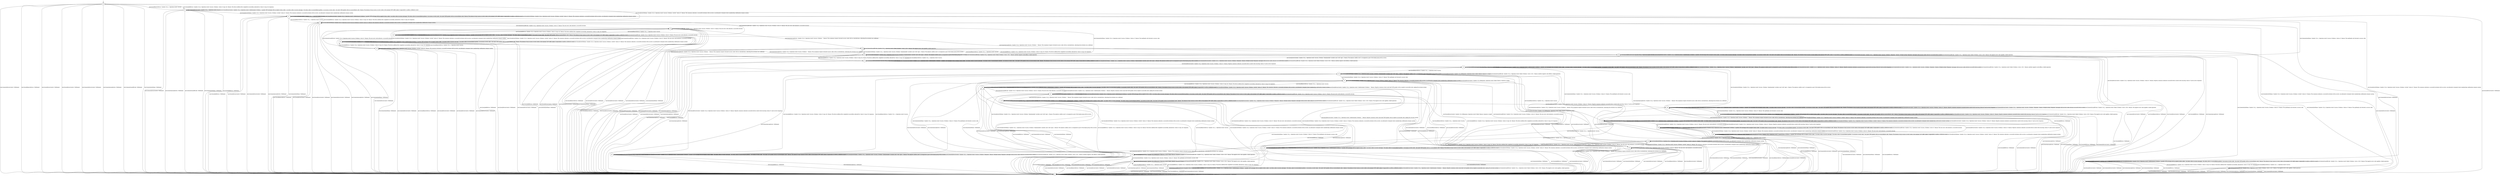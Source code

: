 digraph g {

	s0 [shape="circle" label="s0"];
	s1 [shape="circle" label="s1"];
	s2 [shape="circle" label="s2"];
	s3 [shape="circle" label="s3"];
	s4 [shape="circle" label="s4"];
	s5 [shape="circle" label="s5"];
	s6 [shape="circle" label="s6"];
	s7 [shape="circle" label="s7"];
	s8 [shape="circle" label="s8"];
	s9 [shape="circle" label="s9"];
	s10 [shape="circle" label="s10"];
	s11 [shape="circle" label="s11"];
	s12 [shape="circle" label="s12"];
	s13 [shape="circle" label="s13"];
	s14 [shape="circle" label="s14"];
	s15 [shape="circle" label="s15"];
	s16 [shape="circle" label="s16"];
	s17 [shape="circle" label="s17"];
	s18 [shape="circle" label="s18"];
	s19 [shape="circle" label="s19"];
	s20 [shape="circle" label="s20"];
	s21 [shape="circle" label="s21"];
	s22 [shape="circle" label="s22"];
	s23 [shape="circle" label="s23"];
	s24 [shape="circle" label="s24"];
	s25 [shape="circle" label="s25"];
	s26 [shape="circle" label="s26"];
	s27 [shape="circle" label="s27"];
	s28 [shape="circle" label="s28"];
	s29 [shape="circle" label="s29"];
	s30 [shape="circle" label="s30"];
	s31 [shape="circle" label="s31"];
	s32 [shape="circle" label="s32"];
	s0 -> s2 [label="user1|remote|DeviceControl / NoElement"];
	s0 -> s1 [label="user1|local|AddDevice / Symbol: CLS_0. Operation result: Success. Evidence: 'status':0,'msg':'ok'. Reason: The device addition flow completed successfully, indicated by 'status':0,'msg':'ok' responses."];
	s0 -> s2 [label="user1|local|RemoveDevice / NoElement"];
	s0 -> s2 [label="user1|local|DeviceControl / NoElement"];
	s0 -> s3 [label="user1|local|InviteToHome / Symbol: CLS_0. Operation result: Success. Evidence: 'invited' 'status=0'. Reason: The consensus indicates a successful invitation with no errors. An alternative viewpoint shows membership confirmation remains unclear."];
	s0 -> s2 [label="user2|local|DeviceControl / NoElement"];
	s0 -> s2 [label="user2|remote|DeviceControl / NoElement"];
	s0 -> s2 [label="user2|remote|AcceptInvite / NoElement"];
	s0 -> s2 [label="user2|remote|ScanQRCode / NoElement"];
	s0 -> s2 [label="user2|remote|QuitHome / NoElement"];
	s1 -> s1 [label="user1|remote|DeviceControl / Symbol: CLS_-1. Operation result: Success."];
	s1 -> s2 [label="user1|local|AddDevice / NoElement"];
	s1 -> s0 [label="user1|local|RemoveDevice / Symbol: CLS_-1. Operation result: Success."];
	s1 -> s1 [label="user1|local|DeviceControl / Symbol: CLS_0. Operation result: Undetermined. Evidence: '2-packet UDP exchange with no explicit status codes'; 'no status code or success message'; 'No status code or success/failure pattern'; 'no success or error code'; 'two short UDP packets with no success/failure code'. Reason: The absence of any success or error codes in the minimal UDP traffic makes it impossible to confirm a definitive result"];
	s1 -> s11 [label="user1|local|InviteToHome / Symbol: CLS_0. Operation result: Success. Evidence: 'invited' 'status=0'. Reason: The consensus indicates a successful invitation with no errors. An alternative viewpoint shows membership confirmation remains unclear."];
	s1 -> s2 [label="user2|local|DeviceControl / NoElement"];
	s1 -> s2 [label="user2|remote|DeviceControl / NoElement"];
	s1 -> s2 [label="user2|remote|AcceptInvite / NoElement"];
	s1 -> s2 [label="user2|remote|ScanQRCode / NoElement"];
	s1 -> s2 [label="user2|remote|QuitHome / NoElement"];
	s2 -> s2 [label="user1|remote|DeviceControl / NoElement"];
	s2 -> s2 [label="user1|local|AddDevice / NoElement"];
	s2 -> s2 [label="user1|local|RemoveDevice / NoElement"];
	s2 -> s2 [label="user1|local|DeviceControl / NoElement"];
	s2 -> s2 [label="user1|local|InviteToHome / NoElement"];
	s2 -> s2 [label="user2|local|DeviceControl / NoElement"];
	s2 -> s2 [label="user2|remote|DeviceControl / NoElement"];
	s2 -> s2 [label="user2|remote|AcceptInvite / NoElement"];
	s2 -> s2 [label="user2|remote|ScanQRCode / NoElement"];
	s2 -> s2 [label="user2|remote|QuitHome / NoElement"];
	s3 -> s2 [label="user1|remote|DeviceControl / NoElement"];
	s3 -> s11 [label="user1|local|AddDevice / Symbol: CLS_0. Operation result: Success. Evidence: 'status':0,'msg':'ok'. Reason: The device addition flow completed successfully, indicated by 'status':0,'msg':'ok' responses."];
	s3 -> s2 [label="user1|local|RemoveDevice / NoElement"];
	s3 -> s2 [label="user1|local|DeviceControl / NoElement"];
	s3 -> s3 [label="user1|local|InviteToHome / Symbol: CLS_0. Operation result: Success. Evidence: 'invited' 'status=0'. Reason: The consensus indicates a successful invitation with no errors. An alternative viewpoint shows membership confirmation remains unclear."];
	s3 -> s2 [label="user2|local|DeviceControl / NoElement"];
	s3 -> s2 [label="user2|remote|DeviceControl / NoElement"];
	s3 -> s2 [label="user2|remote|AcceptInvite / NoElement"];
	s3 -> s4 [label="user2|remote|ScanQRCode / Symbol: CLS_0. Operation result: Success. Evidence: 'error=0'. Reason: The zero error code indicates a successful outcome"];
	s3 -> s2 [label="user2|remote|QuitHome / NoElement"];
	s4 -> s2 [label="user1|remote|DeviceControl / NoElement"];
	s4 -> s10 [label="user1|local|AddDevice / Symbol: CLS_0. Operation result: Success. Evidence: 'status':0,'msg':'ok'. Reason: The device addition flow completed successfully, indicated by 'status':0,'msg':'ok' responses."];
	s4 -> s2 [label="user1|local|RemoveDevice / NoElement"];
	s4 -> s2 [label="user1|local|DeviceControl / NoElement"];
	s4 -> s14 [label="user1|local|InviteToHome / Symbol: CLS_0. Operation result: Success. Evidence: 'invited' 'status=0'. Reason: The consensus indicates a successful invitation with no errors. An alternative viewpoint shows membership confirmation remains unclear."];
	s4 -> s2 [label="user2|local|DeviceControl / NoElement"];
	s4 -> s2 [label="user2|remote|DeviceControl / NoElement"];
	s4 -> s5 [label="user2|remote|AcceptInvite / Symbol: CLS_0. Operation result: Success. Evidence: ''. Reason: The acceptance request returned success codes with no contradictions, indicating the invitation was confirmed."];
	s4 -> s4 [label="user2|remote|ScanQRCode / Symbol: CLS_0. Operation result: Success. Evidence: 'error=0'. Reason: The zero error code indicates a successful outcome"];
	s4 -> s2 [label="user2|remote|QuitHome / NoElement"];
	s5 -> s2 [label="user1|remote|DeviceControl / NoElement"];
	s5 -> s8 [label="user1|local|AddDevice / Symbol: CLS_0. Operation result: Success. Evidence: 'status':0,'msg':'ok'. Reason: The device addition flow completed successfully, indicated by 'status':0,'msg':'ok' responses."];
	s5 -> s2 [label="user1|local|RemoveDevice / NoElement"];
	s5 -> s2 [label="user1|local|DeviceControl / NoElement"];
	s5 -> s6 [label="user1|local|InviteToHome / Symbol: CLS_1. Operation result: Success. Evidence: 'familymember' includes user2 with 'type':1. Reason: The analyses confirm user2 is recognized as part of the family group with no errors."];
	s5 -> s2 [label="user2|local|DeviceControl / NoElement"];
	s5 -> s2 [label="user2|remote|DeviceControl / NoElement"];
	s5 -> s2 [label="user2|remote|AcceptInvite / NoElement"];
	s5 -> s5 [label="user2|remote|ScanQRCode / Symbol: CLS_1. Operation result: Failed. Evidence: 'error=-2010'. Reason: The negative error code signifies a failed operation"];
	s5 -> s9 [label="user2|remote|QuitHome / Symbol: CLS_0. Operation result: Success. Evidence: 'status=0'. Reason: The /quitfamily call returned a success code."];
	s6 -> s2 [label="user1|remote|DeviceControl / NoElement"];
	s6 -> s7 [label="user1|local|AddDevice / Symbol: CLS_0. Operation result: Success. Evidence: 'status':0,'msg':'ok'. Reason: The device addition flow completed successfully, indicated by 'status':0,'msg':'ok' responses."];
	s6 -> s2 [label="user1|local|RemoveDevice / NoElement"];
	s6 -> s2 [label="user1|local|DeviceControl / NoElement"];
	s6 -> s6 [label="user1|local|InviteToHome / Symbol: CLS_1. Operation result: Success. Evidence: 'familymember' includes user2 with 'type':1. Reason: The analyses confirm user2 is recognized as part of the family group with no errors."];
	s6 -> s2 [label="user2|local|DeviceControl / NoElement"];
	s6 -> s2 [label="user2|remote|DeviceControl / NoElement"];
	s6 -> s2 [label="user2|remote|AcceptInvite / NoElement"];
	s6 -> s6 [label="user2|remote|ScanQRCode / Symbol: CLS_2. Operation result: Failed. Evidence: 'error=-2011'. Reason: Another negative code affirms a failed operation"];
	s6 -> s3 [label="user2|remote|QuitHome / Symbol: CLS_0. Operation result: Success. Evidence: 'status=0'. Reason: The /quitfamily call returned a success code."];
	s7 -> s7 [label="user1|remote|DeviceControl / Symbol: CLS_-1. Operation result: Success."];
	s7 -> s2 [label="user1|local|AddDevice / NoElement"];
	s7 -> s6 [label="user1|local|RemoveDevice / Symbol: CLS_-1. Operation result: Success."];
	s7 -> s7 [label="user1|local|DeviceControl / Symbol: CLS_0. Operation result: Undetermined. Evidence: '2-packet UDP exchange with no explicit status codes'; 'no status code or success message'; 'No status code or success/failure pattern'; 'no success or error code'; 'two short UDP packets with no success/failure code'. Reason: The absence of any success or error codes in the minimal UDP traffic makes it impossible to confirm a definitive result"];
	s7 -> s7 [label="user1|local|InviteToHome / Symbol: CLS_1. Operation result: Success. Evidence: 'familymember' includes user2 with 'type':1. Reason: The analyses confirm user2 is recognized as part of the family group with no errors."];
	s7 -> s15 [label="user2|local|DeviceControl / Symbol: CLS_0. Operation result: Success. Evidence: 'status=0'. Reason: Majority consensus indicates successful device control with recurring 'status=0' and no error responses"];
	s7 -> s7 [label="user2|remote|DeviceControl / Symbol: CLS_1. Operation result: Success. Evidence: 'Response'. Reason: Multiple normal 'Response' messages with no error codes indicate successful device control"];
	s7 -> s2 [label="user2|remote|AcceptInvite / NoElement"];
	s7 -> s7 [label="user2|remote|ScanQRCode / Symbol: CLS_2. Operation result: Failed. Evidence: 'error=-2011'. Reason: Another negative code affirms a failed operation"];
	s7 -> s11 [label="user2|remote|QuitHome / Symbol: CLS_1. Operation result: Success. Evidence: 'status=0'. Reason: The /quitfamily call returned a success code."];
	s8 -> s8 [label="user1|remote|DeviceControl / Symbol: CLS_-1. Operation result: Success."];
	s8 -> s2 [label="user1|local|AddDevice / NoElement"];
	s8 -> s5 [label="user1|local|RemoveDevice / Symbol: CLS_-1. Operation result: Success."];
	s8 -> s8 [label="user1|local|DeviceControl / Symbol: CLS_0. Operation result: Undetermined. Evidence: '2-packet UDP exchange with no explicit status codes'; 'no status code or success message'; 'No status code or success/failure pattern'; 'no success or error code'; 'two short UDP packets with no success/failure code'. Reason: The absence of any success or error codes in the minimal UDP traffic makes it impossible to confirm a definitive result"];
	s8 -> s7 [label="user1|local|InviteToHome / Symbol: CLS_1. Operation result: Success. Evidence: 'familymember' includes user2 with 'type':1. Reason: The analyses confirm user2 is recognized as part of the family group with no errors."];
	s8 -> s30 [label="user2|local|DeviceControl / Symbol: CLS_0. Operation result: Success. Evidence: 'status=0'. Reason: Majority consensus indicates successful device control with recurring 'status=0' and no error responses"];
	s8 -> s8 [label="user2|remote|DeviceControl / Symbol: CLS_1. Operation result: Success. Evidence: 'Response'. Reason: Multiple normal 'Response' messages with no error codes indicate successful device control"];
	s8 -> s2 [label="user2|remote|AcceptInvite / NoElement"];
	s8 -> s8 [label="user2|remote|ScanQRCode / Symbol: CLS_1. Operation result: Failed. Evidence: 'error=-2010'. Reason: The negative error code signifies a failed operation"];
	s8 -> s12 [label="user2|remote|QuitHome / Symbol: CLS_1. Operation result: Success. Evidence: 'status=0'. Reason: The /quitfamily call returned a success code."];
	s9 -> s2 [label="user1|remote|DeviceControl / NoElement"];
	s9 -> s12 [label="user1|local|AddDevice / Symbol: CLS_0. Operation result: Success. Evidence: 'status':0,'msg':'ok'. Reason: The device addition flow completed successfully, indicated by 'status':0,'msg':'ok' responses."];
	s9 -> s2 [label="user1|local|RemoveDevice / NoElement"];
	s9 -> s2 [label="user1|local|DeviceControl / NoElement"];
	s9 -> s3 [label="user1|local|InviteToHome / Symbol: CLS_0. Operation result: Success. Evidence: 'invited' 'status=0'. Reason: The consensus indicates a successful invitation with no errors. An alternative viewpoint shows membership confirmation remains unclear."];
	s9 -> s2 [label="user2|local|DeviceControl / NoElement"];
	s9 -> s2 [label="user2|remote|DeviceControl / NoElement"];
	s9 -> s2 [label="user2|remote|AcceptInvite / NoElement"];
	s9 -> s9 [label="user2|remote|ScanQRCode / Symbol: CLS_1. Operation result: Failed. Evidence: 'error=-2010'. Reason: The negative error code signifies a failed operation"];
	s9 -> s2 [label="user2|remote|QuitHome / NoElement"];
	s10 -> s10 [label="user1|remote|DeviceControl / Symbol: CLS_-1. Operation result: Success."];
	s10 -> s2 [label="user1|local|AddDevice / NoElement"];
	s10 -> s4 [label="user1|local|RemoveDevice / Symbol: CLS_-1. Operation result: Success."];
	s10 -> s10 [label="user1|local|DeviceControl / Symbol: CLS_0. Operation result: Undetermined. Evidence: '2-packet UDP exchange with no explicit status codes'; 'no status code or success message'; 'No status code or success/failure pattern'; 'no success or error code'; 'two short UDP packets with no success/failure code'. Reason: The absence of any success or error codes in the minimal UDP traffic makes it impossible to confirm a definitive result"];
	s10 -> s13 [label="user1|local|InviteToHome / Symbol: CLS_0. Operation result: Success. Evidence: 'invited' 'status=0'. Reason: The consensus indicates a successful invitation with no errors. An alternative viewpoint shows membership confirmation remains unclear."];
	s10 -> s2 [label="user2|local|DeviceControl / NoElement"];
	s10 -> s2 [label="user2|remote|DeviceControl / NoElement"];
	s10 -> s8 [label="user2|remote|AcceptInvite / Symbol: CLS_0. Operation result: Success. Evidence: ''. Reason: The acceptance request returned success codes with no contradictions, indicating the invitation was confirmed."];
	s10 -> s10 [label="user2|remote|ScanQRCode / Symbol: CLS_0. Operation result: Success. Evidence: 'error=0'. Reason: The zero error code indicates a successful outcome"];
	s10 -> s2 [label="user2|remote|QuitHome / NoElement"];
	s11 -> s11 [label="user1|remote|DeviceControl / Symbol: CLS_-1. Operation result: Success."];
	s11 -> s2 [label="user1|local|AddDevice / NoElement"];
	s11 -> s3 [label="user1|local|RemoveDevice / Symbol: CLS_-1. Operation result: Success."];
	s11 -> s11 [label="user1|local|DeviceControl / Symbol: CLS_0. Operation result: Undetermined. Evidence: '2-packet UDP exchange with no explicit status codes'; 'no status code or success message'; 'No status code or success/failure pattern'; 'no success or error code'; 'two short UDP packets with no success/failure code'. Reason: The absence of any success or error codes in the minimal UDP traffic makes it impossible to confirm a definitive result"];
	s11 -> s11 [label="user1|local|InviteToHome / Symbol: CLS_0. Operation result: Success. Evidence: 'invited' 'status=0'. Reason: The consensus indicates a successful invitation with no errors. An alternative viewpoint shows membership confirmation remains unclear."];
	s11 -> s2 [label="user2|local|DeviceControl / NoElement"];
	s11 -> s2 [label="user2|remote|DeviceControl / NoElement"];
	s11 -> s2 [label="user2|remote|AcceptInvite / NoElement"];
	s11 -> s10 [label="user2|remote|ScanQRCode / Symbol: CLS_0. Operation result: Success. Evidence: 'error=0'. Reason: The zero error code indicates a successful outcome"];
	s11 -> s2 [label="user2|remote|QuitHome / NoElement"];
	s12 -> s12 [label="user1|remote|DeviceControl / Symbol: CLS_-1. Operation result: Success."];
	s12 -> s2 [label="user1|local|AddDevice / NoElement"];
	s12 -> s9 [label="user1|local|RemoveDevice / Symbol: CLS_-1. Operation result: Success."];
	s12 -> s12 [label="user1|local|DeviceControl / Symbol: CLS_0. Operation result: Undetermined. Evidence: '2-packet UDP exchange with no explicit status codes'; 'no status code or success message'; 'No status code or success/failure pattern'; 'no success or error code'; 'two short UDP packets with no success/failure code'. Reason: The absence of any success or error codes in the minimal UDP traffic makes it impossible to confirm a definitive result"];
	s12 -> s11 [label="user1|local|InviteToHome / Symbol: CLS_0. Operation result: Success. Evidence: 'invited' 'status=0'. Reason: The consensus indicates a successful invitation with no errors. An alternative viewpoint shows membership confirmation remains unclear."];
	s12 -> s2 [label="user2|local|DeviceControl / NoElement"];
	s12 -> s2 [label="user2|remote|DeviceControl / NoElement"];
	s12 -> s2 [label="user2|remote|AcceptInvite / NoElement"];
	s12 -> s12 [label="user2|remote|ScanQRCode / Symbol: CLS_1. Operation result: Failed. Evidence: 'error=-2010'. Reason: The negative error code signifies a failed operation"];
	s12 -> s2 [label="user2|remote|QuitHome / NoElement"];
	s13 -> s13 [label="user1|remote|DeviceControl / Symbol: CLS_-1. Operation result: Success."];
	s13 -> s2 [label="user1|local|AddDevice / NoElement"];
	s13 -> s14 [label="user1|local|RemoveDevice / Symbol: CLS_-1. Operation result: Success."];
	s13 -> s13 [label="user1|local|DeviceControl / Symbol: CLS_0. Operation result: Undetermined. Evidence: '2-packet UDP exchange with no explicit status codes'; 'no status code or success message'; 'No status code or success/failure pattern'; 'no success or error code'; 'two short UDP packets with no success/failure code'. Reason: The absence of any success or error codes in the minimal UDP traffic makes it impossible to confirm a definitive result"];
	s13 -> s13 [label="user1|local|InviteToHome / Symbol: CLS_0. Operation result: Success. Evidence: 'invited' 'status=0'. Reason: The consensus indicates a successful invitation with no errors. An alternative viewpoint shows membership confirmation remains unclear."];
	s13 -> s2 [label="user2|local|DeviceControl / NoElement"];
	s13 -> s2 [label="user2|remote|DeviceControl / NoElement"];
	s13 -> s7 [label="user2|remote|AcceptInvite / Symbol: CLS_0. Operation result: Success. Evidence: ''. Reason: The acceptance request returned success codes with no contradictions, indicating the invitation was confirmed."];
	s13 -> s10 [label="user2|remote|ScanQRCode / Symbol: CLS_0. Operation result: Success. Evidence: 'error=0'. Reason: The zero error code indicates a successful outcome"];
	s13 -> s2 [label="user2|remote|QuitHome / NoElement"];
	s14 -> s2 [label="user1|remote|DeviceControl / NoElement"];
	s14 -> s13 [label="user1|local|AddDevice / Symbol: CLS_0. Operation result: Success. Evidence: 'status':0,'msg':'ok'. Reason: The device addition flow completed successfully, indicated by 'status':0,'msg':'ok' responses."];
	s14 -> s2 [label="user1|local|RemoveDevice / NoElement"];
	s14 -> s2 [label="user1|local|DeviceControl / NoElement"];
	s14 -> s14 [label="user1|local|InviteToHome / Symbol: CLS_0. Operation result: Success. Evidence: 'invited' 'status=0'. Reason: The consensus indicates a successful invitation with no errors. An alternative viewpoint shows membership confirmation remains unclear."];
	s14 -> s2 [label="user2|local|DeviceControl / NoElement"];
	s14 -> s2 [label="user2|remote|DeviceControl / NoElement"];
	s14 -> s6 [label="user2|remote|AcceptInvite / Symbol: CLS_0. Operation result: Success. Evidence: ''. Reason: The acceptance request returned success codes with no contradictions, indicating the invitation was confirmed."];
	s14 -> s4 [label="user2|remote|ScanQRCode / Symbol: CLS_0. Operation result: Success. Evidence: 'error=0'. Reason: The zero error code indicates a successful outcome"];
	s14 -> s2 [label="user2|remote|QuitHome / NoElement"];
	s15 -> s15 [label="user1|remote|DeviceControl / Symbol: CLS_-1. Operation result: Success."];
	s15 -> s2 [label="user1|local|AddDevice / NoElement"];
	s15 -> s16 [label="user1|local|RemoveDevice / Symbol: CLS_-1. Operation result: Success."];
	s15 -> s15 [label="user1|local|DeviceControl / Symbol: CLS_0. Operation result: Undetermined. Evidence: '2-packet UDP exchange with no explicit status codes'; 'no status code or success message'; 'No status code or success/failure pattern'; 'no success or error code'; 'two short UDP packets with no success/failure code'. Reason: The absence of any success or error codes in the minimal UDP traffic makes it impossible to confirm a definitive result"];
	s15 -> s15 [label="user1|local|InviteToHome / Symbol: CLS_1. Operation result: Success. Evidence: 'familymember' includes user2 with 'type':1. Reason: The analyses confirm user2 is recognized as part of the family group with no errors."];
	s15 -> s15 [label="user2|local|DeviceControl / Symbol: CLS_0. Operation result: Success. Evidence: 'status=0'. Reason: Majority consensus indicates successful device control with recurring 'status=0' and no error responses"];
	s15 -> s15 [label="user2|remote|DeviceControl / Symbol: CLS_1. Operation result: Success. Evidence: 'Response'. Reason: Multiple normal 'Response' messages with no error codes indicate successful device control"];
	s15 -> s2 [label="user2|remote|AcceptInvite / NoElement"];
	s15 -> s15 [label="user2|remote|ScanQRCode / Symbol: CLS_2. Operation result: Failed. Evidence: 'error=-2011'. Reason: Another negative code affirms a failed operation"];
	s15 -> s19 [label="user2|remote|QuitHome / Symbol: CLS_1. Operation result: Success. Evidence: 'status=0'. Reason: The /quitfamily call returned a success code."];
	s16 -> s2 [label="user1|remote|DeviceControl / NoElement"];
	s16 -> s32 [label="user1|local|AddDevice / Symbol: CLS_0. Operation result: Success. Evidence: 'status':0,'msg':'ok'. Reason: The device addition flow completed successfully, indicated by 'status':0,'msg':'ok' responses."];
	s16 -> s2 [label="user1|local|RemoveDevice / NoElement"];
	s16 -> s2 [label="user1|local|DeviceControl / NoElement"];
	s16 -> s16 [label="user1|local|InviteToHome / Symbol: CLS_1. Operation result: Success. Evidence: 'familymember' includes user2 with 'type':1. Reason: The analyses confirm user2 is recognized as part of the family group with no errors."];
	s16 -> s16 [label="user2|local|DeviceControl / Symbol: CLS_NoResponse. Operation result: Failed. Reason: response is empty"];
	s16 -> s2 [label="user2|remote|DeviceControl / NoElement"];
	s16 -> s2 [label="user2|remote|AcceptInvite / NoElement"];
	s16 -> s16 [label="user2|remote|ScanQRCode / Symbol: CLS_2. Operation result: Failed. Evidence: 'error=-2011'. Reason: Another negative code affirms a failed operation"];
	s16 -> s17 [label="user2|remote|QuitHome / Symbol: CLS_0. Operation result: Success. Evidence: 'status=0'. Reason: The /quitfamily call returned a success code."];
	s17 -> s2 [label="user1|remote|DeviceControl / NoElement"];
	s17 -> s18 [label="user1|local|AddDevice / Symbol: CLS_0. Operation result: Success. Evidence: 'status':0,'msg':'ok'. Reason: The device addition flow completed successfully, indicated by 'status':0,'msg':'ok' responses."];
	s17 -> s2 [label="user1|local|RemoveDevice / NoElement"];
	s17 -> s2 [label="user1|local|DeviceControl / NoElement"];
	s17 -> s17 [label="user1|local|InviteToHome / Symbol: CLS_0. Operation result: Success. Evidence: 'invited' 'status=0'. Reason: The consensus indicates a successful invitation with no errors. An alternative viewpoint shows membership confirmation remains unclear."];
	s17 -> s17 [label="user2|local|DeviceControl / Symbol: CLS_NoResponse. Operation result: Failed. Reason: response is empty"];
	s17 -> s2 [label="user2|remote|DeviceControl / NoElement"];
	s17 -> s2 [label="user2|remote|AcceptInvite / NoElement"];
	s17 -> s22 [label="user2|remote|ScanQRCode / Symbol: CLS_0. Operation result: Success. Evidence: 'error=0'. Reason: The zero error code indicates a successful outcome"];
	s17 -> s2 [label="user2|remote|QuitHome / NoElement"];
	s18 -> s18 [label="user1|remote|DeviceControl / Symbol: CLS_-1. Operation result: Success."];
	s18 -> s2 [label="user1|local|AddDevice / NoElement"];
	s18 -> s17 [label="user1|local|RemoveDevice / Symbol: CLS_-1. Operation result: Success."];
	s18 -> s18 [label="user1|local|DeviceControl / Symbol: CLS_0. Operation result: Undetermined. Evidence: '2-packet UDP exchange with no explicit status codes'; 'no status code or success message'; 'No status code or success/failure pattern'; 'no success or error code'; 'two short UDP packets with no success/failure code'. Reason: The absence of any success or error codes in the minimal UDP traffic makes it impossible to confirm a definitive result"];
	s18 -> s18 [label="user1|local|InviteToHome / Symbol: CLS_0. Operation result: Success. Evidence: 'invited' 'status=0'. Reason: The consensus indicates a successful invitation with no errors. An alternative viewpoint shows membership confirmation remains unclear."];
	s18 -> s18 [label="user2|local|DeviceControl / Symbol: CLS_5. Operation result: Undetermined. Evidence: ''. Reason: Majority consensus shows only brief UDP packets with no explicit success/fail code, making the outcome unclear"];
	s18 -> s2 [label="user2|remote|DeviceControl / NoElement"];
	s18 -> s2 [label="user2|remote|AcceptInvite / NoElement"];
	s18 -> s21 [label="user2|remote|ScanQRCode / Symbol: CLS_0. Operation result: Success. Evidence: 'error=0'. Reason: The zero error code indicates a successful outcome"];
	s18 -> s2 [label="user2|remote|QuitHome / NoElement"];
	s19 -> s19 [label="user1|remote|DeviceControl / Symbol: CLS_-1. Operation result: Success."];
	s19 -> s2 [label="user1|local|AddDevice / NoElement"];
	s19 -> s17 [label="user1|local|RemoveDevice / Symbol: CLS_-1. Operation result: Success."];
	s19 -> s19 [label="user1|local|DeviceControl / Symbol: CLS_0. Operation result: Undetermined. Evidence: '2-packet UDP exchange with no explicit status codes'; 'no status code or success message'; 'No status code or success/failure pattern'; 'no success or error code'; 'two short UDP packets with no success/failure code'. Reason: The absence of any success or error codes in the minimal UDP traffic makes it impossible to confirm a definitive result"];
	s19 -> s19 [label="user1|local|InviteToHome / Symbol: CLS_0. Operation result: Success. Evidence: 'invited' 'status=0'. Reason: The consensus indicates a successful invitation with no errors. An alternative viewpoint shows membership confirmation remains unclear."];
	s19 -> s19 [label="user2|local|DeviceControl / Symbol: CLS_0. Operation result: Success. Evidence: 'status=0'. Reason: Majority consensus indicates successful device control with recurring 'status=0' and no error responses"];
	s19 -> s2 [label="user2|remote|DeviceControl / NoElement"];
	s19 -> s2 [label="user2|remote|AcceptInvite / NoElement"];
	s19 -> s20 [label="user2|remote|ScanQRCode / Symbol: CLS_0. Operation result: Success. Evidence: 'error=0'. Reason: The zero error code indicates a successful outcome"];
	s19 -> s2 [label="user2|remote|QuitHome / NoElement"];
	s20 -> s20 [label="user1|remote|DeviceControl / Symbol: CLS_-1. Operation result: Success."];
	s20 -> s2 [label="user1|local|AddDevice / NoElement"];
	s20 -> s22 [label="user1|local|RemoveDevice / Symbol: CLS_-1. Operation result: Success."];
	s20 -> s20 [label="user1|local|DeviceControl / Symbol: CLS_0. Operation result: Undetermined. Evidence: '2-packet UDP exchange with no explicit status codes'; 'no status code or success message'; 'No status code or success/failure pattern'; 'no success or error code'; 'two short UDP packets with no success/failure code'. Reason: The absence of any success or error codes in the minimal UDP traffic makes it impossible to confirm a definitive result"];
	s20 -> s25 [label="user1|local|InviteToHome / Symbol: CLS_0. Operation result: Success. Evidence: 'invited' 'status=0'. Reason: The consensus indicates a successful invitation with no errors. An alternative viewpoint shows membership confirmation remains unclear."];
	s20 -> s19 [label="user2|local|DeviceControl / Symbol: CLS_0. Operation result: Success. Evidence: 'status=0'. Reason: Majority consensus indicates successful device control with recurring 'status=0' and no error responses"];
	s20 -> s2 [label="user2|remote|DeviceControl / NoElement"];
	s20 -> s30 [label="user2|remote|AcceptInvite / Symbol: CLS_0. Operation result: Success. Evidence: ''. Reason: The acceptance request returned success codes with no contradictions, indicating the invitation was confirmed."];
	s20 -> s20 [label="user2|remote|ScanQRCode / Symbol: CLS_0. Operation result: Success. Evidence: 'error=0'. Reason: The zero error code indicates a successful outcome"];
	s20 -> s2 [label="user2|remote|QuitHome / NoElement"];
	s21 -> s21 [label="user1|remote|DeviceControl / Symbol: CLS_-1. Operation result: Success."];
	s21 -> s2 [label="user1|local|AddDevice / NoElement"];
	s21 -> s22 [label="user1|local|RemoveDevice / Symbol: CLS_-1. Operation result: Success."];
	s21 -> s21 [label="user1|local|DeviceControl / Symbol: CLS_0. Operation result: Undetermined. Evidence: '2-packet UDP exchange with no explicit status codes'; 'no status code or success message'; 'No status code or success/failure pattern'; 'no success or error code'; 'two short UDP packets with no success/failure code'. Reason: The absence of any success or error codes in the minimal UDP traffic makes it impossible to confirm a definitive result"];
	s21 -> s24 [label="user1|local|InviteToHome / Symbol: CLS_0. Operation result: Success. Evidence: 'invited' 'status=0'. Reason: The consensus indicates a successful invitation with no errors. An alternative viewpoint shows membership confirmation remains unclear."];
	s21 -> s18 [label="user2|local|DeviceControl / Symbol: CLS_5. Operation result: Undetermined. Evidence: ''. Reason: Majority consensus shows only brief UDP packets with no explicit success/fail code, making the outcome unclear"];
	s21 -> s2 [label="user2|remote|DeviceControl / NoElement"];
	s21 -> s29 [label="user2|remote|AcceptInvite / Symbol: CLS_0. Operation result: Success. Evidence: ''. Reason: The acceptance request returned success codes with no contradictions, indicating the invitation was confirmed."];
	s21 -> s21 [label="user2|remote|ScanQRCode / Symbol: CLS_0. Operation result: Success. Evidence: 'error=0'. Reason: The zero error code indicates a successful outcome"];
	s21 -> s2 [label="user2|remote|QuitHome / NoElement"];
	s22 -> s2 [label="user1|remote|DeviceControl / NoElement"];
	s22 -> s21 [label="user1|local|AddDevice / Symbol: CLS_0. Operation result: Success. Evidence: 'status':0,'msg':'ok'. Reason: The device addition flow completed successfully, indicated by 'status':0,'msg':'ok' responses."];
	s22 -> s2 [label="user1|local|RemoveDevice / NoElement"];
	s22 -> s2 [label="user1|local|DeviceControl / NoElement"];
	s22 -> s23 [label="user1|local|InviteToHome / Symbol: CLS_0. Operation result: Success. Evidence: 'invited' 'status=0'. Reason: The consensus indicates a successful invitation with no errors. An alternative viewpoint shows membership confirmation remains unclear."];
	s22 -> s17 [label="user2|local|DeviceControl / Symbol: CLS_NoResponse. Operation result: Failed. Reason: response is empty"];
	s22 -> s2 [label="user2|remote|DeviceControl / NoElement"];
	s22 -> s26 [label="user2|remote|AcceptInvite / Symbol: CLS_0. Operation result: Success. Evidence: ''. Reason: The acceptance request returned success codes with no contradictions, indicating the invitation was confirmed."];
	s22 -> s22 [label="user2|remote|ScanQRCode / Symbol: CLS_0. Operation result: Success. Evidence: 'error=0'. Reason: The zero error code indicates a successful outcome"];
	s22 -> s2 [label="user2|remote|QuitHome / NoElement"];
	s23 -> s2 [label="user1|remote|DeviceControl / NoElement"];
	s23 -> s24 [label="user1|local|AddDevice / Symbol: CLS_0. Operation result: Success. Evidence: 'status':0,'msg':'ok'. Reason: The device addition flow completed successfully, indicated by 'status':0,'msg':'ok' responses."];
	s23 -> s2 [label="user1|local|RemoveDevice / NoElement"];
	s23 -> s2 [label="user1|local|DeviceControl / NoElement"];
	s23 -> s23 [label="user1|local|InviteToHome / Symbol: CLS_0. Operation result: Success. Evidence: 'invited' 'status=0'. Reason: The consensus indicates a successful invitation with no errors. An alternative viewpoint shows membership confirmation remains unclear."];
	s23 -> s17 [label="user2|local|DeviceControl / Symbol: CLS_NoResponse. Operation result: Failed. Reason: response is empty"];
	s23 -> s2 [label="user2|remote|DeviceControl / NoElement"];
	s23 -> s16 [label="user2|remote|AcceptInvite / Symbol: CLS_0. Operation result: Success. Evidence: ''. Reason: The acceptance request returned success codes with no contradictions, indicating the invitation was confirmed."];
	s23 -> s22 [label="user2|remote|ScanQRCode / Symbol: CLS_0. Operation result: Success. Evidence: 'error=0'. Reason: The zero error code indicates a successful outcome"];
	s23 -> s2 [label="user2|remote|QuitHome / NoElement"];
	s24 -> s24 [label="user1|remote|DeviceControl / Symbol: CLS_-1. Operation result: Success."];
	s24 -> s2 [label="user1|local|AddDevice / NoElement"];
	s24 -> s23 [label="user1|local|RemoveDevice / Symbol: CLS_-1. Operation result: Success."];
	s24 -> s24 [label="user1|local|DeviceControl / Symbol: CLS_0. Operation result: Undetermined. Evidence: '2-packet UDP exchange with no explicit status codes'; 'no status code or success message'; 'No status code or success/failure pattern'; 'no success or error code'; 'two short UDP packets with no success/failure code'. Reason: The absence of any success or error codes in the minimal UDP traffic makes it impossible to confirm a definitive result"];
	s24 -> s24 [label="user1|local|InviteToHome / Symbol: CLS_0. Operation result: Success. Evidence: 'invited' 'status=0'. Reason: The consensus indicates a successful invitation with no errors. An alternative viewpoint shows membership confirmation remains unclear."];
	s24 -> s18 [label="user2|local|DeviceControl / Symbol: CLS_5. Operation result: Undetermined. Evidence: ''. Reason: Majority consensus shows only brief UDP packets with no explicit success/fail code, making the outcome unclear"];
	s24 -> s2 [label="user2|remote|DeviceControl / NoElement"];
	s24 -> s32 [label="user2|remote|AcceptInvite / Symbol: CLS_0. Operation result: Success. Evidence: ''. Reason: The acceptance request returned success codes with no contradictions, indicating the invitation was confirmed."];
	s24 -> s21 [label="user2|remote|ScanQRCode / Symbol: CLS_0. Operation result: Success. Evidence: 'error=0'. Reason: The zero error code indicates a successful outcome"];
	s24 -> s2 [label="user2|remote|QuitHome / NoElement"];
	s25 -> s25 [label="user1|remote|DeviceControl / Symbol: CLS_-1. Operation result: Success."];
	s25 -> s2 [label="user1|local|AddDevice / NoElement"];
	s25 -> s23 [label="user1|local|RemoveDevice / Symbol: CLS_-1. Operation result: Success."];
	s25 -> s25 [label="user1|local|DeviceControl / Symbol: CLS_0. Operation result: Undetermined. Evidence: '2-packet UDP exchange with no explicit status codes'; 'no status code or success message'; 'No status code or success/failure pattern'; 'no success or error code'; 'two short UDP packets with no success/failure code'. Reason: The absence of any success or error codes in the minimal UDP traffic makes it impossible to confirm a definitive result"];
	s25 -> s25 [label="user1|local|InviteToHome / Symbol: CLS_0. Operation result: Success. Evidence: 'invited' 'status=0'. Reason: The consensus indicates a successful invitation with no errors. An alternative viewpoint shows membership confirmation remains unclear."];
	s25 -> s19 [label="user2|local|DeviceControl / Symbol: CLS_0. Operation result: Success. Evidence: 'status=0'. Reason: Majority consensus indicates successful device control with recurring 'status=0' and no error responses"];
	s25 -> s2 [label="user2|remote|DeviceControl / NoElement"];
	s25 -> s15 [label="user2|remote|AcceptInvite / Symbol: CLS_0. Operation result: Success. Evidence: ''. Reason: The acceptance request returned success codes with no contradictions, indicating the invitation was confirmed."];
	s25 -> s20 [label="user2|remote|ScanQRCode / Symbol: CLS_0. Operation result: Success. Evidence: 'error=0'. Reason: The zero error code indicates a successful outcome"];
	s25 -> s2 [label="user2|remote|QuitHome / NoElement"];
	s26 -> s2 [label="user1|remote|DeviceControl / NoElement"];
	s26 -> s29 [label="user1|local|AddDevice / Symbol: CLS_0. Operation result: Success. Evidence: 'status':0,'msg':'ok'. Reason: The device addition flow completed successfully, indicated by 'status':0,'msg':'ok' responses."];
	s26 -> s2 [label="user1|local|RemoveDevice / NoElement"];
	s26 -> s2 [label="user1|local|DeviceControl / NoElement"];
	s26 -> s16 [label="user1|local|InviteToHome / Symbol: CLS_1. Operation result: Success. Evidence: 'familymember' includes user2 with 'type':1. Reason: The analyses confirm user2 is recognized as part of the family group with no errors."];
	s26 -> s26 [label="user2|local|DeviceControl / Symbol: CLS_NoResponse. Operation result: Failed. Reason: response is empty"];
	s26 -> s2 [label="user2|remote|DeviceControl / NoElement"];
	s26 -> s2 [label="user2|remote|AcceptInvite / NoElement"];
	s26 -> s26 [label="user2|remote|ScanQRCode / Symbol: CLS_1. Operation result: Failed. Evidence: 'error=-2010'. Reason: The negative error code signifies a failed operation"];
	s26 -> s27 [label="user2|remote|QuitHome / Symbol: CLS_0. Operation result: Success. Evidence: 'status=0'. Reason: The /quitfamily call returned a success code."];
	s27 -> s2 [label="user1|remote|DeviceControl / NoElement"];
	s27 -> s28 [label="user1|local|AddDevice / Symbol: CLS_0. Operation result: Success. Evidence: 'status':0,'msg':'ok'. Reason: The device addition flow completed successfully, indicated by 'status':0,'msg':'ok' responses."];
	s27 -> s2 [label="user1|local|RemoveDevice / NoElement"];
	s27 -> s2 [label="user1|local|DeviceControl / NoElement"];
	s27 -> s17 [label="user1|local|InviteToHome / Symbol: CLS_0. Operation result: Success. Evidence: 'invited' 'status=0'. Reason: The consensus indicates a successful invitation with no errors. An alternative viewpoint shows membership confirmation remains unclear."];
	s27 -> s27 [label="user2|local|DeviceControl / Symbol: CLS_NoResponse. Operation result: Failed. Reason: response is empty"];
	s27 -> s2 [label="user2|remote|DeviceControl / NoElement"];
	s27 -> s2 [label="user2|remote|AcceptInvite / NoElement"];
	s27 -> s27 [label="user2|remote|ScanQRCode / Symbol: CLS_1. Operation result: Failed. Evidence: 'error=-2010'. Reason: The negative error code signifies a failed operation"];
	s27 -> s2 [label="user2|remote|QuitHome / NoElement"];
	s28 -> s28 [label="user1|remote|DeviceControl / Symbol: CLS_-1. Operation result: Success."];
	s28 -> s2 [label="user1|local|AddDevice / NoElement"];
	s28 -> s27 [label="user1|local|RemoveDevice / Symbol: CLS_-1. Operation result: Success."];
	s28 -> s28 [label="user1|local|DeviceControl / Symbol: CLS_0. Operation result: Undetermined. Evidence: '2-packet UDP exchange with no explicit status codes'; 'no status code or success message'; 'No status code or success/failure pattern'; 'no success or error code'; 'two short UDP packets with no success/failure code'. Reason: The absence of any success or error codes in the minimal UDP traffic makes it impossible to confirm a definitive result"];
	s28 -> s18 [label="user1|local|InviteToHome / Symbol: CLS_0. Operation result: Success. Evidence: 'invited' 'status=0'. Reason: The consensus indicates a successful invitation with no errors. An alternative viewpoint shows membership confirmation remains unclear."];
	s28 -> s28 [label="user2|local|DeviceControl / Symbol: CLS_5. Operation result: Undetermined. Evidence: ''. Reason: Majority consensus shows only brief UDP packets with no explicit success/fail code, making the outcome unclear"];
	s28 -> s2 [label="user2|remote|DeviceControl / NoElement"];
	s28 -> s2 [label="user2|remote|AcceptInvite / NoElement"];
	s28 -> s28 [label="user2|remote|ScanQRCode / Symbol: CLS_1. Operation result: Failed. Evidence: 'error=-2010'. Reason: The negative error code signifies a failed operation"];
	s28 -> s2 [label="user2|remote|QuitHome / NoElement"];
	s29 -> s29 [label="user1|remote|DeviceControl / Symbol: CLS_-1. Operation result: Success."];
	s29 -> s2 [label="user1|local|AddDevice / NoElement"];
	s29 -> s26 [label="user1|local|RemoveDevice / Symbol: CLS_-1. Operation result: Success."];
	s29 -> s29 [label="user1|local|DeviceControl / Symbol: CLS_0. Operation result: Undetermined. Evidence: '2-packet UDP exchange with no explicit status codes'; 'no status code or success message'; 'No status code or success/failure pattern'; 'no success or error code'; 'two short UDP packets with no success/failure code'. Reason: The absence of any success or error codes in the minimal UDP traffic makes it impossible to confirm a definitive result"];
	s29 -> s32 [label="user1|local|InviteToHome / Symbol: CLS_1. Operation result: Success. Evidence: 'familymember' includes user2 with 'type':1. Reason: The analyses confirm user2 is recognized as part of the family group with no errors."];
	s29 -> s30 [label="user2|local|DeviceControl / Symbol: CLS_0. Operation result: Success. Evidence: 'status=0'. Reason: Majority consensus indicates successful device control with recurring 'status=0' and no error responses"];
	s29 -> s29 [label="user2|remote|DeviceControl / Symbol: CLS_1. Operation result: Success. Evidence: 'Response'. Reason: Multiple normal 'Response' messages with no error codes indicate successful device control"];
	s29 -> s2 [label="user2|remote|AcceptInvite / NoElement"];
	s29 -> s29 [label="user2|remote|ScanQRCode / Symbol: CLS_1. Operation result: Failed. Evidence: 'error=-2010'. Reason: The negative error code signifies a failed operation"];
	s29 -> s28 [label="user2|remote|QuitHome / Symbol: CLS_1. Operation result: Success. Evidence: 'status=0'. Reason: The /quitfamily call returned a success code."];
	s30 -> s30 [label="user1|remote|DeviceControl / Symbol: CLS_-1. Operation result: Success."];
	s30 -> s2 [label="user1|local|AddDevice / NoElement"];
	s30 -> s26 [label="user1|local|RemoveDevice / Symbol: CLS_-1. Operation result: Success."];
	s30 -> s30 [label="user1|local|DeviceControl / Symbol: CLS_0. Operation result: Undetermined. Evidence: '2-packet UDP exchange with no explicit status codes'; 'no status code or success message'; 'No status code or success/failure pattern'; 'no success or error code'; 'two short UDP packets with no success/failure code'. Reason: The absence of any success or error codes in the minimal UDP traffic makes it impossible to confirm a definitive result"];
	s30 -> s15 [label="user1|local|InviteToHome / Symbol: CLS_1. Operation result: Success. Evidence: 'familymember' includes user2 with 'type':1. Reason: The analyses confirm user2 is recognized as part of the family group with no errors."];
	s30 -> s30 [label="user2|local|DeviceControl / Symbol: CLS_0. Operation result: Success. Evidence: 'status=0'. Reason: Majority consensus indicates successful device control with recurring 'status=0' and no error responses"];
	s30 -> s30 [label="user2|remote|DeviceControl / Symbol: CLS_1. Operation result: Success. Evidence: 'Response'. Reason: Multiple normal 'Response' messages with no error codes indicate successful device control"];
	s30 -> s2 [label="user2|remote|AcceptInvite / NoElement"];
	s30 -> s30 [label="user2|remote|ScanQRCode / Symbol: CLS_1. Operation result: Failed. Evidence: 'error=-2010'. Reason: The negative error code signifies a failed operation"];
	s30 -> s31 [label="user2|remote|QuitHome / Symbol: CLS_1. Operation result: Success. Evidence: 'status=0'. Reason: The /quitfamily call returned a success code."];
	s31 -> s31 [label="user1|remote|DeviceControl / Symbol: CLS_-1. Operation result: Success."];
	s31 -> s2 [label="user1|local|AddDevice / NoElement"];
	s31 -> s27 [label="user1|local|RemoveDevice / Symbol: CLS_-1. Operation result: Success."];
	s31 -> s31 [label="user1|local|DeviceControl / Symbol: CLS_0. Operation result: Undetermined. Evidence: '2-packet UDP exchange with no explicit status codes'; 'no status code or success message'; 'No status code or success/failure pattern'; 'no success or error code'; 'two short UDP packets with no success/failure code'. Reason: The absence of any success or error codes in the minimal UDP traffic makes it impossible to confirm a definitive result"];
	s31 -> s19 [label="user1|local|InviteToHome / Symbol: CLS_0. Operation result: Success. Evidence: 'invited' 'status=0'. Reason: The consensus indicates a successful invitation with no errors. An alternative viewpoint shows membership confirmation remains unclear."];
	s31 -> s31 [label="user2|local|DeviceControl / Symbol: CLS_0. Operation result: Success. Evidence: 'status=0'. Reason: Majority consensus indicates successful device control with recurring 'status=0' and no error responses"];
	s31 -> s2 [label="user2|remote|DeviceControl / NoElement"];
	s31 -> s2 [label="user2|remote|AcceptInvite / NoElement"];
	s31 -> s31 [label="user2|remote|ScanQRCode / Symbol: CLS_1. Operation result: Failed. Evidence: 'error=-2010'. Reason: The negative error code signifies a failed operation"];
	s31 -> s2 [label="user2|remote|QuitHome / NoElement"];
	s32 -> s32 [label="user1|remote|DeviceControl / Symbol: CLS_-1. Operation result: Success."];
	s32 -> s2 [label="user1|local|AddDevice / NoElement"];
	s32 -> s16 [label="user1|local|RemoveDevice / Symbol: CLS_-1. Operation result: Success."];
	s32 -> s32 [label="user1|local|DeviceControl / Symbol: CLS_0. Operation result: Undetermined. Evidence: '2-packet UDP exchange with no explicit status codes'; 'no status code or success message'; 'No status code or success/failure pattern'; 'no success or error code'; 'two short UDP packets with no success/failure code'. Reason: The absence of any success or error codes in the minimal UDP traffic makes it impossible to confirm a definitive result"];
	s32 -> s32 [label="user1|local|InviteToHome / Symbol: CLS_1. Operation result: Success. Evidence: 'familymember' includes user2 with 'type':1. Reason: The analyses confirm user2 is recognized as part of the family group with no errors."];
	s32 -> s15 [label="user2|local|DeviceControl / Symbol: CLS_0. Operation result: Success. Evidence: 'status=0'. Reason: Majority consensus indicates successful device control with recurring 'status=0' and no error responses"];
	s32 -> s32 [label="user2|remote|DeviceControl / Symbol: CLS_1. Operation result: Success. Evidence: 'Response'. Reason: Multiple normal 'Response' messages with no error codes indicate successful device control"];
	s32 -> s2 [label="user2|remote|AcceptInvite / NoElement"];
	s32 -> s32 [label="user2|remote|ScanQRCode / Symbol: CLS_2. Operation result: Failed. Evidence: 'error=-2011'. Reason: Another negative code affirms a failed operation"];
	s32 -> s18 [label="user2|remote|QuitHome / Symbol: CLS_1. Operation result: Success. Evidence: 'status=0'. Reason: The /quitfamily call returned a success code."];

__start0 [label="" shape="none" width="0" height="0"];
__start0 -> s0;

}